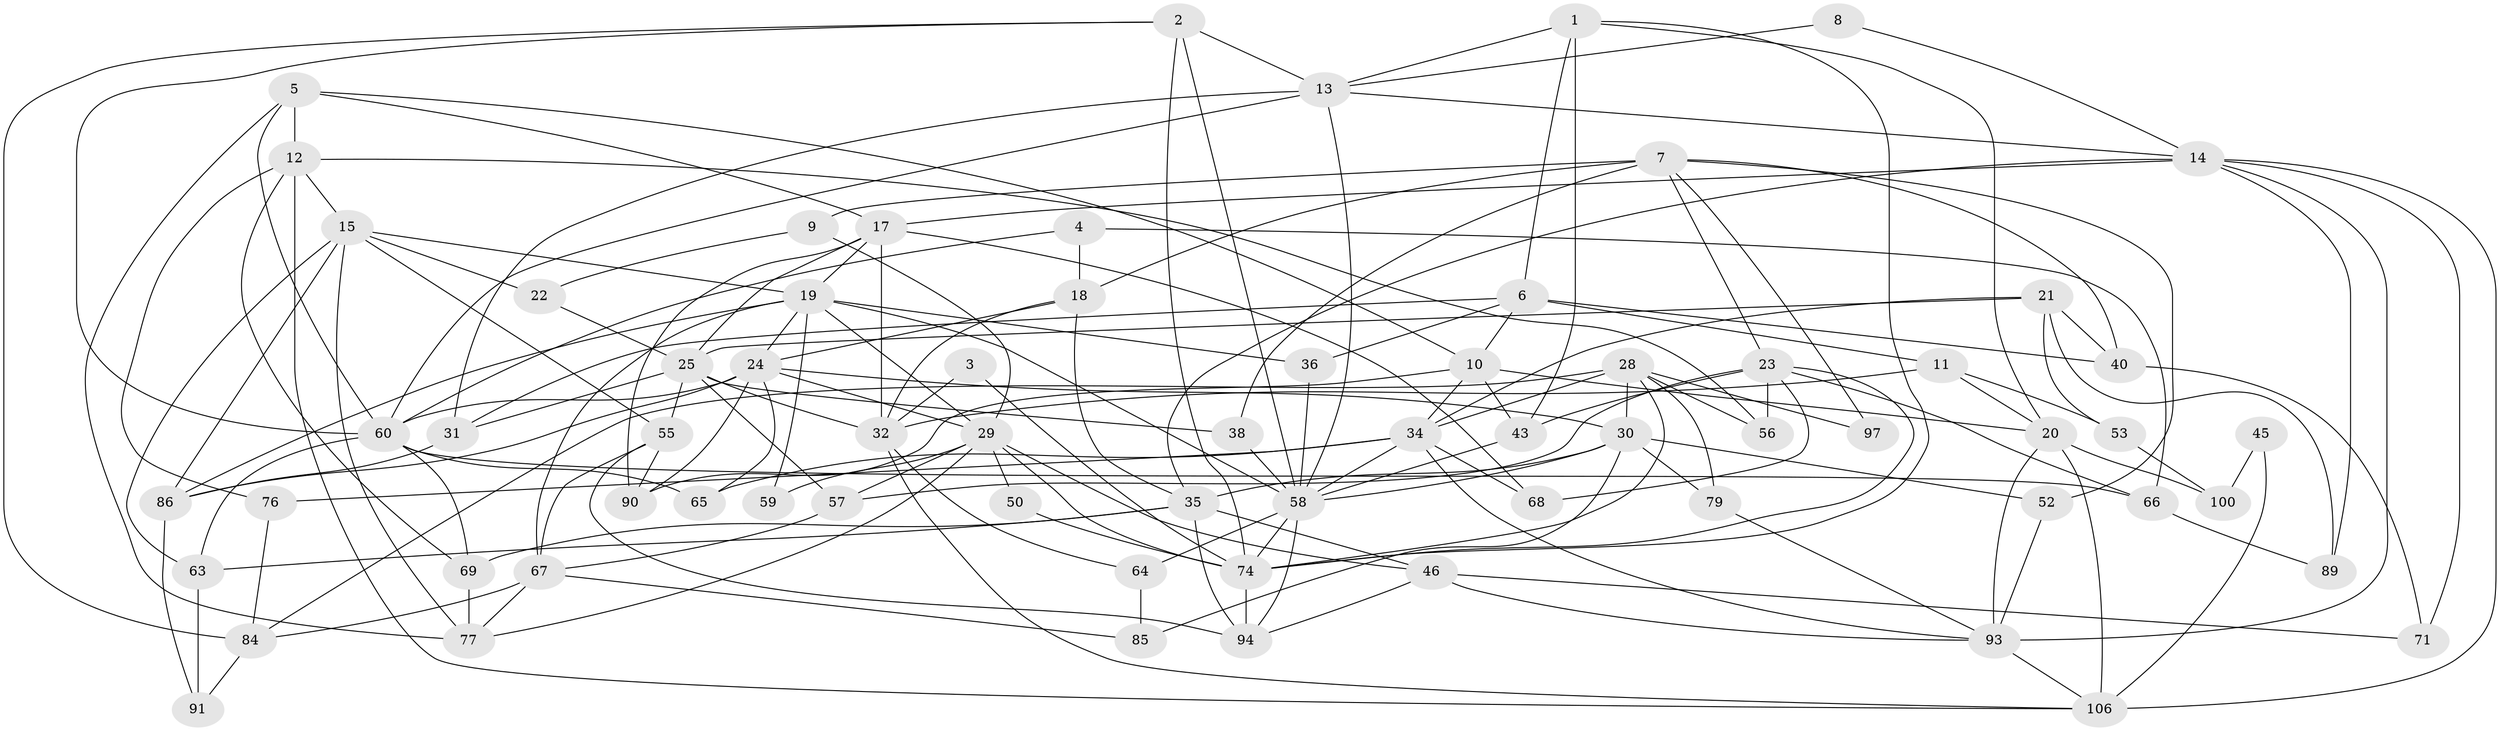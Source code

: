 // original degree distribution, {5: 0.21818181818181817, 3: 0.32727272727272727, 2: 0.13636363636363635, 4: 0.16363636363636364, 7: 0.05454545454545454, 6: 0.09090909090909091, 8: 0.00909090909090909}
// Generated by graph-tools (version 1.1) at 2025/11/02/27/25 16:11:16]
// undirected, 69 vertices, 171 edges
graph export_dot {
graph [start="1"]
  node [color=gray90,style=filled];
  1;
  2 [super="+27"];
  3;
  4;
  5 [super="+82"];
  6 [super="+103"];
  7 [super="+16"];
  8;
  9 [super="+49"];
  10 [super="+37"];
  11 [super="+105"];
  12 [super="+41"];
  13 [super="+110"];
  14 [super="+51"];
  15 [super="+92"];
  17 [super="+72"];
  18 [super="+26"];
  19 [super="+73"];
  20 [super="+54"];
  21 [super="+109"];
  22;
  23 [super="+33"];
  24 [super="+42"];
  25 [super="+107"];
  28 [super="+44"];
  29 [super="+95"];
  30 [super="+39"];
  31;
  32 [super="+104"];
  34 [super="+78"];
  35 [super="+98"];
  36;
  38;
  40 [super="+61"];
  43 [super="+47"];
  45;
  46 [super="+48"];
  50;
  52 [super="+80"];
  53;
  55 [super="+81"];
  56;
  57;
  58 [super="+70"];
  59;
  60 [super="+62"];
  63;
  64 [super="+88"];
  65 [super="+83"];
  66 [super="+75"];
  67 [super="+101"];
  68;
  69;
  71;
  74 [super="+102"];
  76 [super="+87"];
  77;
  79;
  84;
  85;
  86;
  89;
  90 [super="+99"];
  91;
  93 [super="+96"];
  94;
  97;
  100;
  106 [super="+108"];
  1 -- 13;
  1 -- 20;
  1 -- 74;
  1 -- 6;
  1 -- 43;
  2 -- 60;
  2 -- 84;
  2 -- 58;
  2 -- 13 [weight=2];
  2 -- 74;
  3 -- 32;
  3 -- 74;
  4 -- 18;
  4 -- 60;
  4 -- 66;
  5 -- 77;
  5 -- 17;
  5 -- 60;
  5 -- 10;
  5 -- 12;
  6 -- 31;
  6 -- 11;
  6 -- 36;
  6 -- 40;
  6 -- 10;
  7 -- 18 [weight=2];
  7 -- 97;
  7 -- 52;
  7 -- 23;
  7 -- 38;
  7 -- 40;
  7 -- 9;
  8 -- 13;
  8 -- 14;
  9 -- 22;
  9 -- 29;
  10 -- 20;
  10 -- 90;
  10 -- 34;
  10 -- 43;
  11 -- 20;
  11 -- 53;
  11 -- 32;
  12 -- 15;
  12 -- 69;
  12 -- 56;
  12 -- 106;
  12 -- 76;
  13 -- 31;
  13 -- 58;
  13 -- 14;
  13 -- 60;
  14 -- 17 [weight=2];
  14 -- 89;
  14 -- 35;
  14 -- 71;
  14 -- 106 [weight=2];
  14 -- 93;
  15 -- 55;
  15 -- 63;
  15 -- 86;
  15 -- 22;
  15 -- 77;
  15 -- 19;
  17 -- 68;
  17 -- 90;
  17 -- 32 [weight=2];
  17 -- 19;
  17 -- 25;
  18 -- 24;
  18 -- 35;
  18 -- 32;
  19 -- 36;
  19 -- 59;
  19 -- 67;
  19 -- 86;
  19 -- 24;
  19 -- 58;
  19 -- 29;
  20 -- 100;
  20 -- 93;
  20 -- 106;
  21 -- 89;
  21 -- 53;
  21 -- 40;
  21 -- 25;
  21 -- 34;
  22 -- 25;
  23 -- 57;
  23 -- 66;
  23 -- 68;
  23 -- 56;
  23 -- 74;
  23 -- 43;
  24 -- 60;
  24 -- 90;
  24 -- 86;
  24 -- 30;
  24 -- 65;
  24 -- 29;
  25 -- 57;
  25 -- 31;
  25 -- 38;
  25 -- 55;
  25 -- 32;
  28 -- 56 [weight=2];
  28 -- 79;
  28 -- 97;
  28 -- 84;
  28 -- 74;
  28 -- 30;
  28 -- 34;
  29 -- 74;
  29 -- 57;
  29 -- 50;
  29 -- 59;
  29 -- 77;
  29 -- 46;
  30 -- 58;
  30 -- 52;
  30 -- 79;
  30 -- 35;
  30 -- 85;
  31 -- 86;
  32 -- 106;
  32 -- 64;
  34 -- 93;
  34 -- 68;
  34 -- 76;
  34 -- 65;
  34 -- 58;
  35 -- 69;
  35 -- 94;
  35 -- 63;
  35 -- 46;
  36 -- 58;
  38 -- 58;
  40 -- 71;
  43 -- 58;
  45 -- 100;
  45 -- 106;
  46 -- 71;
  46 -- 94;
  46 -- 93;
  50 -- 74;
  52 -- 93;
  53 -- 100;
  55 -- 94;
  55 -- 90;
  55 -- 67;
  57 -- 67;
  58 -- 94;
  58 -- 64 [weight=2];
  58 -- 74;
  60 -- 63;
  60 -- 66;
  60 -- 65;
  60 -- 69;
  63 -- 91;
  64 -- 85;
  66 -- 89;
  67 -- 85;
  67 -- 84;
  67 -- 77;
  69 -- 77;
  74 -- 94;
  76 -- 84;
  79 -- 93;
  84 -- 91;
  86 -- 91;
  93 -- 106;
}
